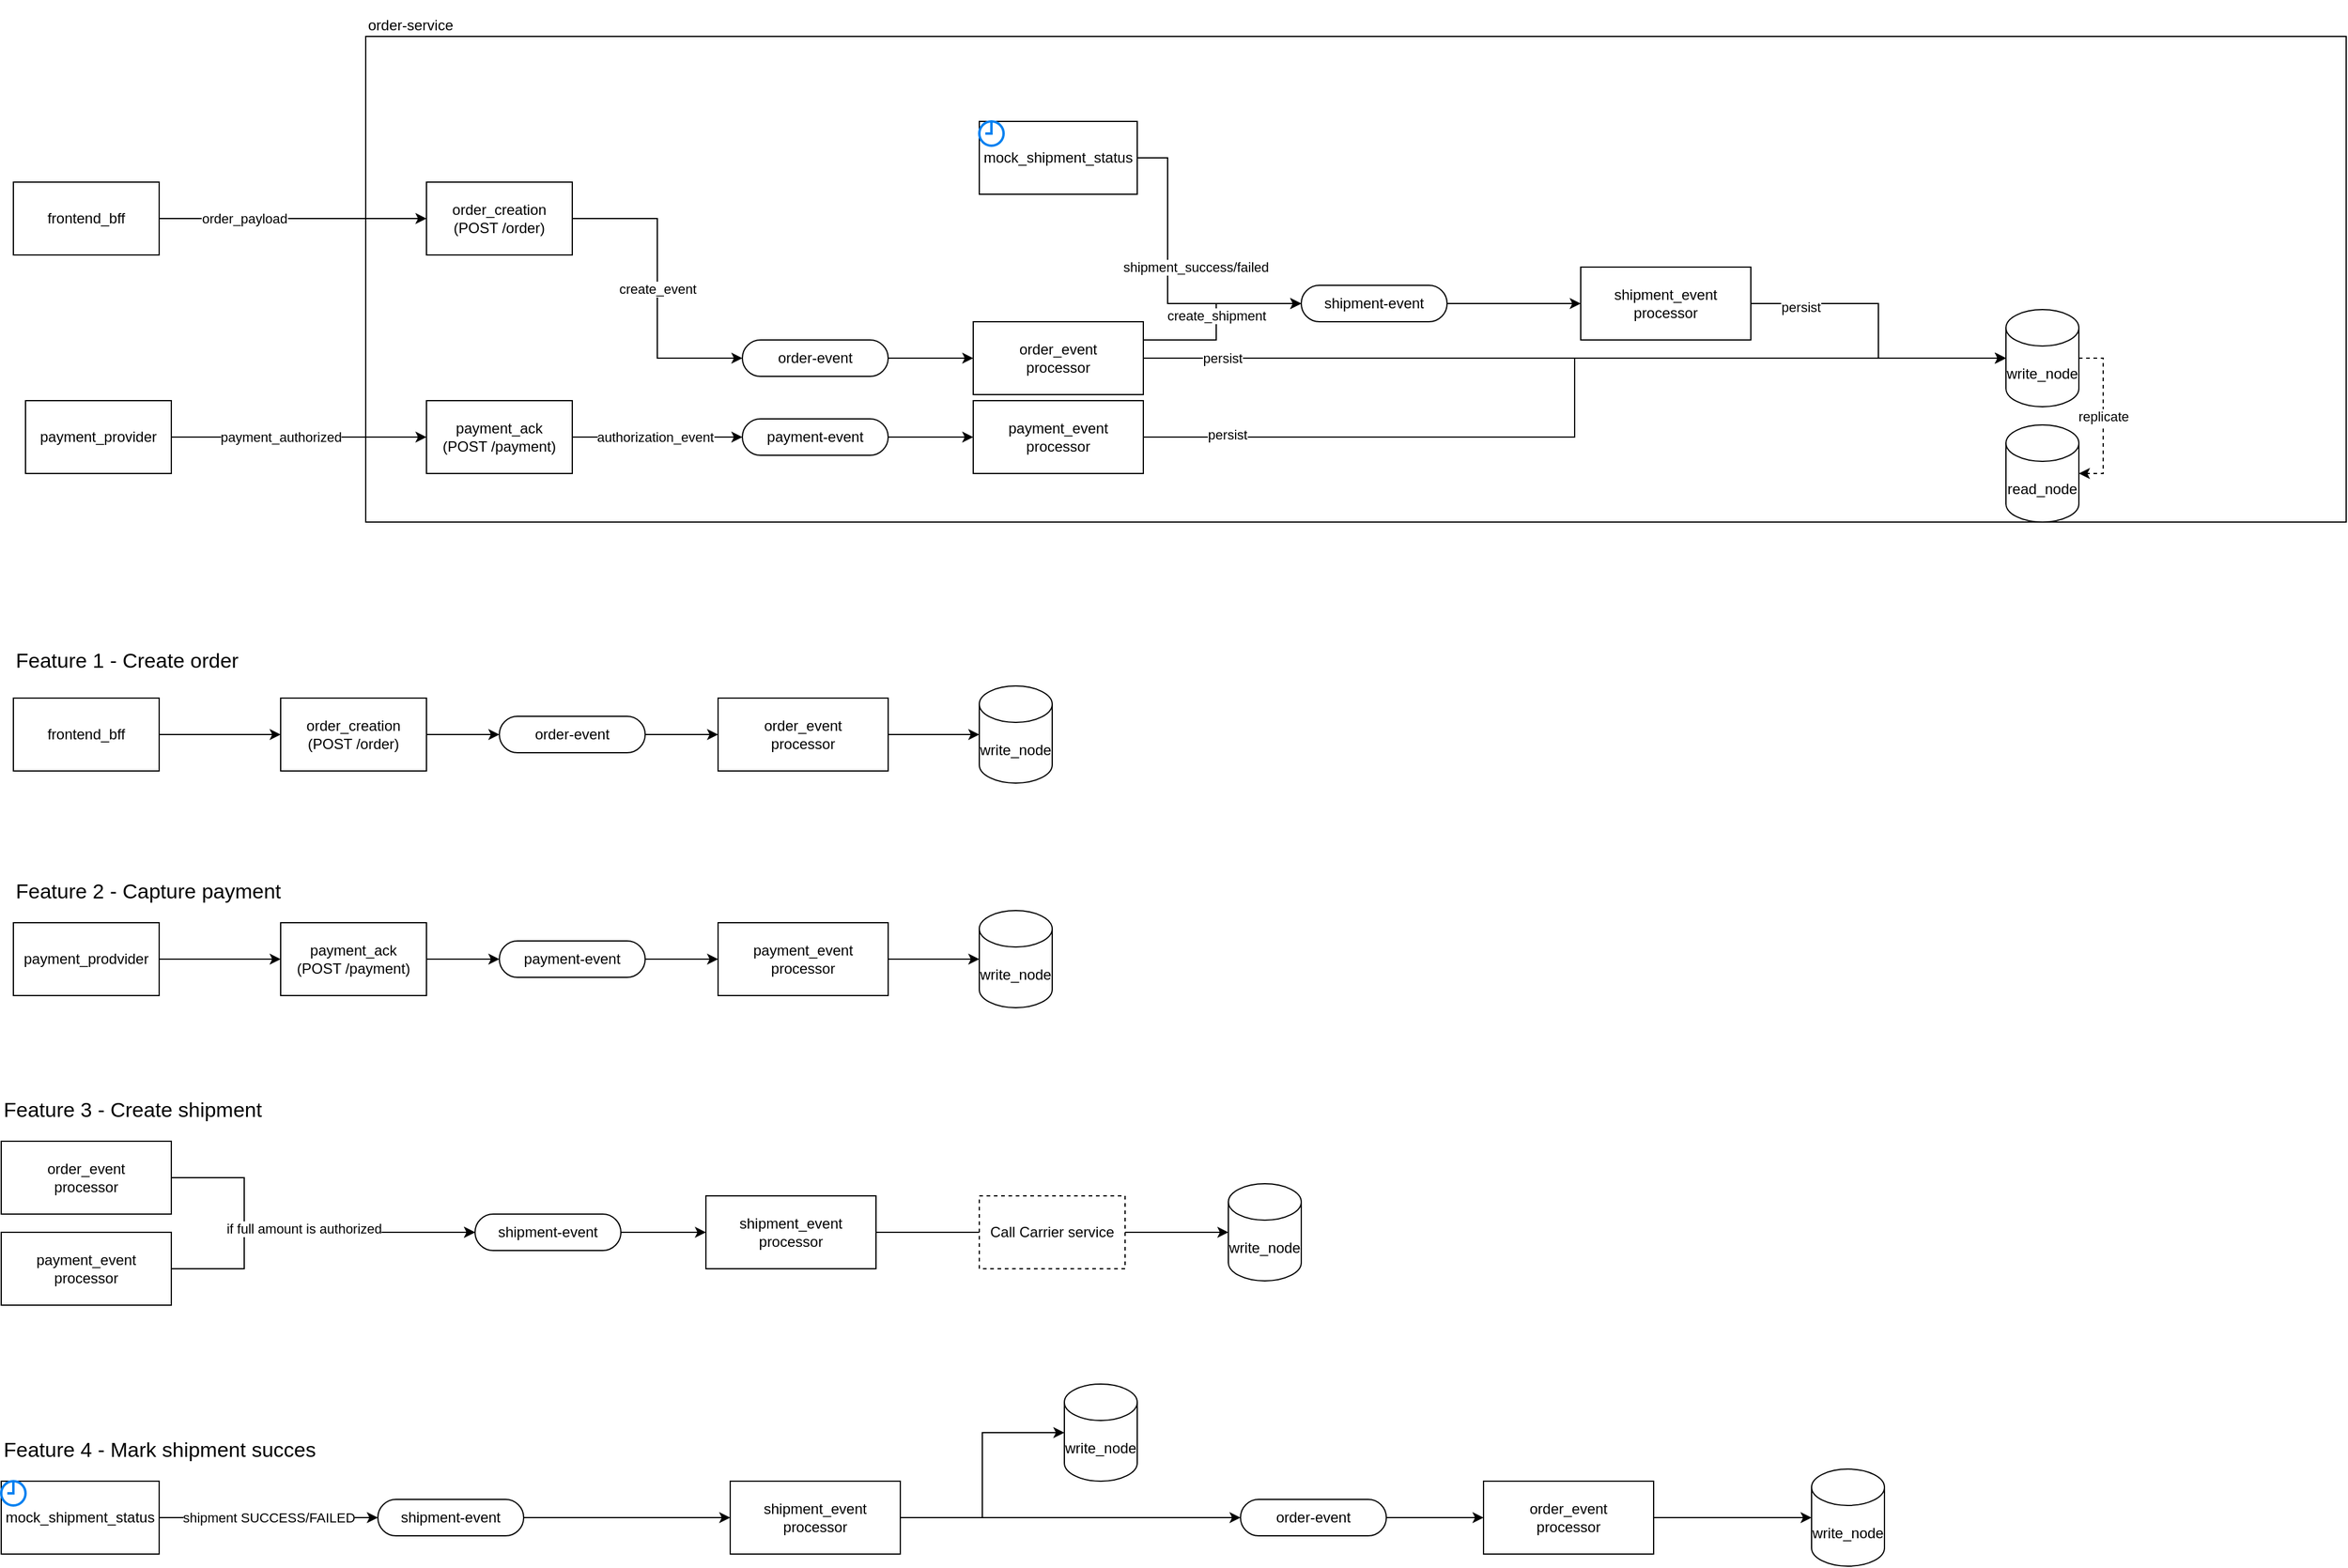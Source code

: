 <mxfile version="14.7.4" type="embed"><diagram id="DnIzjtSNVaGbE5f_AneU" name="Page-1"><mxGraphModel dx="2083" dy="704" grid="1" gridSize="10" guides="1" tooltips="1" connect="1" arrows="1" fold="1" page="1" pageScale="1" pageWidth="827" pageHeight="1169" math="0" shadow="0"><root><mxCell id="0"/><mxCell id="1" parent="0"/><mxCell id="R01BoFq2kM_QBB5NmbSD-1" value="" style="rounded=0;whiteSpace=wrap;html=1;" parent="1" vertex="1"><mxGeometry x="230" y="40" width="1630" height="400" as="geometry"/></mxCell><mxCell id="R01BoFq2kM_QBB5NmbSD-2" value="order-service" style="text;html=1;strokeColor=none;fillColor=none;align=left;verticalAlign=bottom;whiteSpace=wrap;rounded=0;" parent="1" vertex="1"><mxGeometry x="230" y="10" width="110" height="30" as="geometry"/></mxCell><mxCell id="R01BoFq2kM_QBB5NmbSD-5" value="order_payload" style="edgeStyle=orthogonalEdgeStyle;rounded=0;orthogonalLoop=1;jettySize=auto;html=1;exitX=1;exitY=0.5;exitDx=0;exitDy=0;" parent="1" source="R01BoFq2kM_QBB5NmbSD-3" target="R01BoFq2kM_QBB5NmbSD-4" edge="1"><mxGeometry x="-0.364" relative="1" as="geometry"><mxPoint as="offset"/></mxGeometry></mxCell><mxCell id="R01BoFq2kM_QBB5NmbSD-3" value="frontend_bff" style="rounded=0;whiteSpace=wrap;html=1;" parent="1" vertex="1"><mxGeometry x="-60" y="160" width="120" height="60" as="geometry"/></mxCell><mxCell id="R01BoFq2kM_QBB5NmbSD-7" value="create_event" style="edgeStyle=orthogonalEdgeStyle;rounded=0;orthogonalLoop=1;jettySize=auto;html=1;exitX=1;exitY=0.5;exitDx=0;exitDy=0;entryX=0;entryY=0.5;entryDx=0;entryDy=0;" parent="1" source="R01BoFq2kM_QBB5NmbSD-4" target="R01BoFq2kM_QBB5NmbSD-6" edge="1"><mxGeometry relative="1" as="geometry"/></mxCell><mxCell id="R01BoFq2kM_QBB5NmbSD-4" value="order_creation&lt;br&gt;(POST /order)" style="rounded=0;whiteSpace=wrap;html=1;" parent="1" vertex="1"><mxGeometry x="280" y="160" width="120" height="60" as="geometry"/></mxCell><mxCell id="R01BoFq2kM_QBB5NmbSD-17" style="edgeStyle=orthogonalEdgeStyle;rounded=0;orthogonalLoop=1;jettySize=auto;html=1;exitX=1;exitY=0.5;exitDx=0;exitDy=0;entryX=0;entryY=0.5;entryDx=0;entryDy=0;" parent="1" source="R01BoFq2kM_QBB5NmbSD-6" target="R01BoFq2kM_QBB5NmbSD-33" edge="1"><mxGeometry relative="1" as="geometry"><mxPoint x="730" y="305" as="targetPoint"/></mxGeometry></mxCell><mxCell id="R01BoFq2kM_QBB5NmbSD-6" value="order-event" style="rounded=1;whiteSpace=wrap;html=1;arcSize=50;" parent="1" vertex="1"><mxGeometry x="540" y="290" width="120" height="30" as="geometry"/></mxCell><mxCell id="R01BoFq2kM_QBB5NmbSD-11" value="authorization_event" style="edgeStyle=orthogonalEdgeStyle;rounded=0;orthogonalLoop=1;jettySize=auto;html=1;exitX=1;exitY=0.5;exitDx=0;exitDy=0;entryX=0;entryY=0.5;entryDx=0;entryDy=0;" parent="1" source="R01BoFq2kM_QBB5NmbSD-8" target="2" edge="1"><mxGeometry x="-0.03" relative="1" as="geometry"><mxPoint as="offset"/></mxGeometry></mxCell><mxCell id="R01BoFq2kM_QBB5NmbSD-8" value="payment_ack&lt;br&gt;(POST /payment)" style="rounded=0;whiteSpace=wrap;html=1;" parent="1" vertex="1"><mxGeometry x="280" y="340" width="120" height="60" as="geometry"/></mxCell><mxCell id="R01BoFq2kM_QBB5NmbSD-10" style="edgeStyle=orthogonalEdgeStyle;rounded=0;orthogonalLoop=1;jettySize=auto;html=1;exitX=1;exitY=0.5;exitDx=0;exitDy=0;entryX=0;entryY=0.5;entryDx=0;entryDy=0;" parent="1" source="R01BoFq2kM_QBB5NmbSD-9" target="R01BoFq2kM_QBB5NmbSD-8" edge="1"><mxGeometry relative="1" as="geometry"/></mxCell><mxCell id="R01BoFq2kM_QBB5NmbSD-15" value="payment_authorized" style="edgeLabel;html=1;align=center;verticalAlign=middle;resizable=0;points=[];" parent="R01BoFq2kM_QBB5NmbSD-10" vertex="1" connectable="0"><mxGeometry x="-0.286" y="-3" relative="1" as="geometry"><mxPoint x="15" y="-3" as="offset"/></mxGeometry></mxCell><mxCell id="R01BoFq2kM_QBB5NmbSD-9" value="payment_provider" style="rounded=0;whiteSpace=wrap;html=1;" parent="1" vertex="1"><mxGeometry x="-50" y="340" width="120" height="60" as="geometry"/></mxCell><mxCell id="R01BoFq2kM_QBB5NmbSD-14" style="edgeStyle=orthogonalEdgeStyle;rounded=0;orthogonalLoop=1;jettySize=auto;html=1;exitX=1;exitY=0.5;exitDx=0;exitDy=0;entryX=0;entryY=0.5;entryDx=0;entryDy=0;" parent="1" source="R01BoFq2kM_QBB5NmbSD-12" target="R01BoFq2kM_QBB5NmbSD-32" edge="1"><mxGeometry relative="1" as="geometry"><Array as="points"><mxPoint x="890" y="140"/><mxPoint x="890" y="260"/></Array></mxGeometry></mxCell><mxCell id="R01BoFq2kM_QBB5NmbSD-16" value="shipment_success/failed" style="edgeLabel;html=1;align=center;verticalAlign=middle;resizable=0;points=[];" parent="R01BoFq2kM_QBB5NmbSD-14" vertex="1" connectable="0"><mxGeometry x="0.432" y="3" relative="1" as="geometry"><mxPoint x="-15" y="-27" as="offset"/></mxGeometry></mxCell><mxCell id="R01BoFq2kM_QBB5NmbSD-12" value="mock_shipment_status" style="rounded=0;whiteSpace=wrap;html=1;" parent="1" vertex="1"><mxGeometry x="735" y="110" width="130" height="60" as="geometry"/></mxCell><mxCell id="R01BoFq2kM_QBB5NmbSD-13" value="" style="html=1;verticalLabelPosition=bottom;align=center;labelBackgroundColor=#ffffff;verticalAlign=top;strokeWidth=2;strokeColor=#0080F0;shadow=0;dashed=0;shape=mxgraph.ios7.icons.clock;" parent="1" vertex="1"><mxGeometry x="735" y="110" width="20" height="20" as="geometry"/></mxCell><mxCell id="R01BoFq2kM_QBB5NmbSD-20" value="replicate" style="edgeStyle=orthogonalEdgeStyle;rounded=0;orthogonalLoop=1;jettySize=auto;html=1;exitX=1;exitY=0.5;exitDx=0;exitDy=0;exitPerimeter=0;entryX=1;entryY=0.5;entryDx=0;entryDy=0;entryPerimeter=0;dashed=1;" parent="1" source="R01BoFq2kM_QBB5NmbSD-18" target="R01BoFq2kM_QBB5NmbSD-19" edge="1"><mxGeometry relative="1" as="geometry"/></mxCell><mxCell id="R01BoFq2kM_QBB5NmbSD-18" value="write_node" style="shape=cylinder3;whiteSpace=wrap;html=1;boundedLbl=1;backgroundOutline=1;size=15;" parent="1" vertex="1"><mxGeometry x="1580" y="265" width="60" height="80" as="geometry"/></mxCell><mxCell id="R01BoFq2kM_QBB5NmbSD-19" value="read_node" style="shape=cylinder3;whiteSpace=wrap;html=1;boundedLbl=1;backgroundOutline=1;size=15;" parent="1" vertex="1"><mxGeometry x="1580" y="360" width="60" height="80" as="geometry"/></mxCell><mxCell id="R01BoFq2kM_QBB5NmbSD-39" style="edgeStyle=orthogonalEdgeStyle;rounded=0;orthogonalLoop=1;jettySize=auto;html=1;exitX=1;exitY=0.5;exitDx=0;exitDy=0;entryX=0;entryY=0.5;entryDx=0;entryDy=0;entryPerimeter=0;" parent="1" source="R01BoFq2kM_QBB5NmbSD-32" target="9" edge="1"><mxGeometry relative="1" as="geometry"><mxPoint x="970" y="165" as="targetPoint"/></mxGeometry></mxCell><mxCell id="R01BoFq2kM_QBB5NmbSD-32" value="shipment-event" style="rounded=1;whiteSpace=wrap;html=1;arcSize=50;" parent="1" vertex="1"><mxGeometry x="1000" y="245" width="120" height="30" as="geometry"/></mxCell><mxCell id="R01BoFq2kM_QBB5NmbSD-37" value="persist" style="edgeStyle=orthogonalEdgeStyle;rounded=0;orthogonalLoop=1;jettySize=auto;html=1;exitX=1;exitY=0.5;exitDx=0;exitDy=0;entryX=0;entryY=0.5;entryDx=0;entryDy=0;entryPerimeter=0;" parent="1" source="R01BoFq2kM_QBB5NmbSD-33" target="R01BoFq2kM_QBB5NmbSD-18" edge="1"><mxGeometry x="-0.819" relative="1" as="geometry"><mxPoint as="offset"/></mxGeometry></mxCell><mxCell id="R01BoFq2kM_QBB5NmbSD-38" value="create_shipment" style="edgeStyle=orthogonalEdgeStyle;rounded=0;orthogonalLoop=1;jettySize=auto;html=1;exitX=1;exitY=0.25;exitDx=0;exitDy=0;entryX=0;entryY=0.5;entryDx=0;entryDy=0;" parent="1" source="R01BoFq2kM_QBB5NmbSD-33" target="R01BoFq2kM_QBB5NmbSD-32" edge="1"><mxGeometry relative="1" as="geometry"><Array as="points"><mxPoint x="930" y="290"/><mxPoint x="930" y="260"/></Array></mxGeometry></mxCell><mxCell id="R01BoFq2kM_QBB5NmbSD-33" value="order_event&lt;br&gt;processor" style="rounded=0;whiteSpace=wrap;html=1;" parent="1" vertex="1"><mxGeometry x="730" y="275" width="140" height="60" as="geometry"/></mxCell><mxCell id="4" style="edgeStyle=orthogonalEdgeStyle;rounded=0;orthogonalLoop=1;jettySize=auto;html=1;exitX=1;exitY=0.5;exitDx=0;exitDy=0;" parent="1" source="2" target="3" edge="1"><mxGeometry relative="1" as="geometry"/></mxCell><mxCell id="2" value="payment-event" style="rounded=1;whiteSpace=wrap;html=1;arcSize=50;" parent="1" vertex="1"><mxGeometry x="540" y="355" width="120" height="30" as="geometry"/></mxCell><mxCell id="5" style="edgeStyle=orthogonalEdgeStyle;rounded=0;orthogonalLoop=1;jettySize=auto;html=1;exitX=1;exitY=0.5;exitDx=0;exitDy=0;entryX=0;entryY=0.5;entryDx=0;entryDy=0;entryPerimeter=0;" parent="1" source="3" target="R01BoFq2kM_QBB5NmbSD-18" edge="1"><mxGeometry relative="1" as="geometry"/></mxCell><mxCell id="6" value="persist" style="edgeLabel;html=1;align=center;verticalAlign=middle;resizable=0;points=[];" parent="5" vertex="1" connectable="0"><mxGeometry x="-0.823" y="2" relative="1" as="geometry"><mxPoint as="offset"/></mxGeometry></mxCell><mxCell id="3" value="payment_event&lt;br&gt;processor" style="rounded=0;whiteSpace=wrap;html=1;" parent="1" vertex="1"><mxGeometry x="730" y="340" width="140" height="60" as="geometry"/></mxCell><mxCell id="10" style="edgeStyle=orthogonalEdgeStyle;rounded=0;orthogonalLoop=1;jettySize=auto;html=1;exitX=1;exitY=0.5;exitDx=0;exitDy=0;entryX=0;entryY=0.5;entryDx=0;entryDy=0;entryPerimeter=0;" edge="1" parent="1" source="9" target="R01BoFq2kM_QBB5NmbSD-18"><mxGeometry relative="1" as="geometry"/></mxCell><mxCell id="11" value="persist" style="edgeLabel;html=1;align=center;verticalAlign=middle;resizable=0;points=[];" vertex="1" connectable="0" parent="10"><mxGeometry x="-0.678" y="-3" relative="1" as="geometry"><mxPoint as="offset"/></mxGeometry></mxCell><mxCell id="9" value="shipment_event&lt;br&gt;processor" style="rounded=0;whiteSpace=wrap;html=1;" vertex="1" parent="1"><mxGeometry x="1230" y="230" width="140" height="60" as="geometry"/></mxCell><mxCell id="18" style="edgeStyle=orthogonalEdgeStyle;rounded=0;orthogonalLoop=1;jettySize=auto;html=1;exitX=1;exitY=0.5;exitDx=0;exitDy=0;entryX=0;entryY=0.5;entryDx=0;entryDy=0;" edge="1" parent="1" source="13" target="14"><mxGeometry relative="1" as="geometry"/></mxCell><mxCell id="13" value="frontend_bff" style="rounded=0;whiteSpace=wrap;html=1;" vertex="1" parent="1"><mxGeometry x="-60" y="585" width="120" height="60" as="geometry"/></mxCell><mxCell id="19" style="edgeStyle=orthogonalEdgeStyle;rounded=0;orthogonalLoop=1;jettySize=auto;html=1;exitX=1;exitY=0.5;exitDx=0;exitDy=0;" edge="1" parent="1" source="14" target="15"><mxGeometry relative="1" as="geometry"/></mxCell><mxCell id="14" value="order_creation&lt;br&gt;(POST /order)" style="rounded=0;whiteSpace=wrap;html=1;" vertex="1" parent="1"><mxGeometry x="160" y="585" width="120" height="60" as="geometry"/></mxCell><mxCell id="20" style="edgeStyle=orthogonalEdgeStyle;rounded=0;orthogonalLoop=1;jettySize=auto;html=1;exitX=1;exitY=0.5;exitDx=0;exitDy=0;entryX=0;entryY=0.5;entryDx=0;entryDy=0;" edge="1" parent="1" source="15" target="16"><mxGeometry relative="1" as="geometry"/></mxCell><mxCell id="15" value="order-event" style="rounded=1;whiteSpace=wrap;html=1;arcSize=50;" vertex="1" parent="1"><mxGeometry x="340" y="600" width="120" height="30" as="geometry"/></mxCell><mxCell id="21" style="edgeStyle=orthogonalEdgeStyle;rounded=0;orthogonalLoop=1;jettySize=auto;html=1;exitX=1;exitY=0.5;exitDx=0;exitDy=0;entryX=0;entryY=0.5;entryDx=0;entryDy=0;entryPerimeter=0;" edge="1" parent="1" source="16" target="17"><mxGeometry relative="1" as="geometry"/></mxCell><mxCell id="16" value="order_event&lt;br&gt;processor" style="rounded=0;whiteSpace=wrap;html=1;" vertex="1" parent="1"><mxGeometry x="520" y="585" width="140" height="60" as="geometry"/></mxCell><mxCell id="17" value="write_node" style="shape=cylinder3;whiteSpace=wrap;html=1;boundedLbl=1;backgroundOutline=1;size=15;" vertex="1" parent="1"><mxGeometry x="735" y="575" width="60" height="80" as="geometry"/></mxCell><mxCell id="22" style="edgeStyle=orthogonalEdgeStyle;rounded=0;orthogonalLoop=1;jettySize=auto;html=1;exitX=1;exitY=0.5;exitDx=0;exitDy=0;entryX=0;entryY=0.5;entryDx=0;entryDy=0;" edge="1" parent="1" source="23" target="25"><mxGeometry relative="1" as="geometry"/></mxCell><mxCell id="23" value="payment_prodvider" style="rounded=0;whiteSpace=wrap;html=1;" vertex="1" parent="1"><mxGeometry x="-60" y="770" width="120" height="60" as="geometry"/></mxCell><mxCell id="24" style="edgeStyle=orthogonalEdgeStyle;rounded=0;orthogonalLoop=1;jettySize=auto;html=1;exitX=1;exitY=0.5;exitDx=0;exitDy=0;" edge="1" parent="1" source="25" target="27"><mxGeometry relative="1" as="geometry"/></mxCell><mxCell id="25" value="payment_ack&lt;br&gt;(POST /payment)" style="rounded=0;whiteSpace=wrap;html=1;" vertex="1" parent="1"><mxGeometry x="160" y="770" width="120" height="60" as="geometry"/></mxCell><mxCell id="26" style="edgeStyle=orthogonalEdgeStyle;rounded=0;orthogonalLoop=1;jettySize=auto;html=1;exitX=1;exitY=0.5;exitDx=0;exitDy=0;entryX=0;entryY=0.5;entryDx=0;entryDy=0;" edge="1" parent="1" source="27" target="29"><mxGeometry relative="1" as="geometry"/></mxCell><mxCell id="27" value="payment-event" style="rounded=1;whiteSpace=wrap;html=1;arcSize=50;" vertex="1" parent="1"><mxGeometry x="340" y="785" width="120" height="30" as="geometry"/></mxCell><mxCell id="28" style="edgeStyle=orthogonalEdgeStyle;rounded=0;orthogonalLoop=1;jettySize=auto;html=1;exitX=1;exitY=0.5;exitDx=0;exitDy=0;entryX=0;entryY=0.5;entryDx=0;entryDy=0;entryPerimeter=0;" edge="1" parent="1" source="29" target="30"><mxGeometry relative="1" as="geometry"/></mxCell><mxCell id="29" value="payment_event&lt;br&gt;processor" style="rounded=0;whiteSpace=wrap;html=1;" vertex="1" parent="1"><mxGeometry x="520" y="770" width="140" height="60" as="geometry"/></mxCell><mxCell id="30" value="write_node" style="shape=cylinder3;whiteSpace=wrap;html=1;boundedLbl=1;backgroundOutline=1;size=15;" vertex="1" parent="1"><mxGeometry x="735" y="760" width="60" height="80" as="geometry"/></mxCell><mxCell id="35" style="edgeStyle=orthogonalEdgeStyle;rounded=0;orthogonalLoop=1;jettySize=auto;html=1;exitX=1;exitY=0.5;exitDx=0;exitDy=0;entryX=0;entryY=0.5;entryDx=0;entryDy=0;" edge="1" parent="1" source="32" target="34"><mxGeometry relative="1" as="geometry"><Array as="points"><mxPoint x="130" y="980"/><mxPoint x="130" y="1025"/></Array></mxGeometry></mxCell><mxCell id="32" value="order_event&lt;br&gt;processor" style="rounded=0;whiteSpace=wrap;html=1;" vertex="1" parent="1"><mxGeometry x="-70" y="950" width="140" height="60" as="geometry"/></mxCell><mxCell id="36" style="edgeStyle=orthogonalEdgeStyle;rounded=0;orthogonalLoop=1;jettySize=auto;html=1;exitX=1;exitY=0.5;exitDx=0;exitDy=0;" edge="1" parent="1" source="33" target="34"><mxGeometry relative="1" as="geometry"><Array as="points"><mxPoint x="130" y="1055"/><mxPoint x="130" y="1025"/></Array></mxGeometry></mxCell><mxCell id="37" value="if full amount is authorized" style="edgeLabel;html=1;align=center;verticalAlign=middle;resizable=0;points=[];" vertex="1" connectable="0" parent="36"><mxGeometry x="-0.007" y="3" relative="1" as="geometry"><mxPoint as="offset"/></mxGeometry></mxCell><mxCell id="33" value="payment_event&lt;br&gt;processor" style="rounded=0;whiteSpace=wrap;html=1;" vertex="1" parent="1"><mxGeometry x="-70" y="1025" width="140" height="60" as="geometry"/></mxCell><mxCell id="39" style="edgeStyle=orthogonalEdgeStyle;rounded=0;orthogonalLoop=1;jettySize=auto;html=1;exitX=1;exitY=0.5;exitDx=0;exitDy=0;entryX=0;entryY=0.5;entryDx=0;entryDy=0;" edge="1" parent="1" source="34" target="38"><mxGeometry relative="1" as="geometry"/></mxCell><mxCell id="34" value="shipment-event" style="rounded=1;whiteSpace=wrap;html=1;arcSize=50;" vertex="1" parent="1"><mxGeometry x="320" y="1010" width="120" height="30" as="geometry"/></mxCell><mxCell id="41" style="edgeStyle=orthogonalEdgeStyle;rounded=0;orthogonalLoop=1;jettySize=auto;html=1;exitX=1;exitY=0.5;exitDx=0;exitDy=0;entryX=0;entryY=0.5;entryDx=0;entryDy=0;entryPerimeter=0;" edge="1" parent="1" source="38" target="40"><mxGeometry relative="1" as="geometry"/></mxCell><mxCell id="38" value="shipment_event&lt;br&gt;processor" style="rounded=0;whiteSpace=wrap;html=1;" vertex="1" parent="1"><mxGeometry x="510" y="995" width="140" height="60" as="geometry"/></mxCell><mxCell id="40" value="write_node" style="shape=cylinder3;whiteSpace=wrap;html=1;boundedLbl=1;backgroundOutline=1;size=15;" vertex="1" parent="1"><mxGeometry x="940" y="985" width="60" height="80" as="geometry"/></mxCell><mxCell id="42" value="Call Carrier service" style="rounded=0;whiteSpace=wrap;html=1;dashed=1;" vertex="1" parent="1"><mxGeometry x="735" y="995" width="120" height="60" as="geometry"/></mxCell><mxCell id="46" style="edgeStyle=orthogonalEdgeStyle;rounded=0;orthogonalLoop=1;jettySize=auto;html=1;exitX=1;exitY=0.5;exitDx=0;exitDy=0;entryX=0;entryY=0.5;entryDx=0;entryDy=0;" edge="1" parent="1" source="43" target="45"><mxGeometry relative="1" as="geometry"/></mxCell><mxCell id="47" value="shipment SUCCESS/FAILED" style="edgeLabel;html=1;align=center;verticalAlign=middle;resizable=0;points=[];" vertex="1" connectable="0" parent="46"><mxGeometry x="-0.489" y="-1" relative="1" as="geometry"><mxPoint x="44" y="-1" as="offset"/></mxGeometry></mxCell><mxCell id="43" value="mock_shipment_status" style="rounded=0;whiteSpace=wrap;html=1;" vertex="1" parent="1"><mxGeometry x="-70" y="1230" width="130" height="60" as="geometry"/></mxCell><mxCell id="44" value="" style="html=1;verticalLabelPosition=bottom;align=center;labelBackgroundColor=#ffffff;verticalAlign=top;strokeWidth=2;strokeColor=#0080F0;shadow=0;dashed=0;shape=mxgraph.ios7.icons.clock;" vertex="1" parent="1"><mxGeometry x="-70" y="1230" width="20" height="20" as="geometry"/></mxCell><mxCell id="49" style="edgeStyle=orthogonalEdgeStyle;rounded=0;orthogonalLoop=1;jettySize=auto;html=1;exitX=1;exitY=0.5;exitDx=0;exitDy=0;entryX=0;entryY=0.5;entryDx=0;entryDy=0;" edge="1" parent="1" source="45" target="48"><mxGeometry relative="1" as="geometry"/></mxCell><mxCell id="45" value="shipment-event" style="rounded=1;whiteSpace=wrap;html=1;arcSize=50;" vertex="1" parent="1"><mxGeometry x="240" y="1245" width="120" height="30" as="geometry"/></mxCell><mxCell id="51" style="edgeStyle=orthogonalEdgeStyle;rounded=0;orthogonalLoop=1;jettySize=auto;html=1;exitX=1;exitY=0.5;exitDx=0;exitDy=0;entryX=0;entryY=0.5;entryDx=0;entryDy=0;entryPerimeter=0;" edge="1" parent="1" source="48" target="50"><mxGeometry relative="1" as="geometry"/></mxCell><mxCell id="53" style="edgeStyle=orthogonalEdgeStyle;rounded=0;orthogonalLoop=1;jettySize=auto;html=1;exitX=1;exitY=0.5;exitDx=0;exitDy=0;entryX=0;entryY=0.5;entryDx=0;entryDy=0;" edge="1" parent="1" source="48" target="52"><mxGeometry relative="1" as="geometry"/></mxCell><mxCell id="48" value="shipment_event&lt;br&gt;processor" style="rounded=0;whiteSpace=wrap;html=1;" vertex="1" parent="1"><mxGeometry x="530" y="1230" width="140" height="60" as="geometry"/></mxCell><mxCell id="50" value="write_node" style="shape=cylinder3;whiteSpace=wrap;html=1;boundedLbl=1;backgroundOutline=1;size=15;" vertex="1" parent="1"><mxGeometry x="805" y="1150" width="60" height="80" as="geometry"/></mxCell><mxCell id="56" style="edgeStyle=orthogonalEdgeStyle;rounded=0;orthogonalLoop=1;jettySize=auto;html=1;exitX=1;exitY=0.5;exitDx=0;exitDy=0;" edge="1" parent="1" source="52" target="54"><mxGeometry relative="1" as="geometry"/></mxCell><mxCell id="52" value="order-event" style="rounded=1;whiteSpace=wrap;html=1;arcSize=50;" vertex="1" parent="1"><mxGeometry x="950" y="1245" width="120" height="30" as="geometry"/></mxCell><mxCell id="57" style="edgeStyle=orthogonalEdgeStyle;rounded=0;orthogonalLoop=1;jettySize=auto;html=1;exitX=1;exitY=0.5;exitDx=0;exitDy=0;" edge="1" parent="1" source="54" target="55"><mxGeometry relative="1" as="geometry"/></mxCell><mxCell id="54" value="order_event&lt;br&gt;processor" style="rounded=0;whiteSpace=wrap;html=1;" vertex="1" parent="1"><mxGeometry x="1150" y="1230" width="140" height="60" as="geometry"/></mxCell><mxCell id="55" value="write_node" style="shape=cylinder3;whiteSpace=wrap;html=1;boundedLbl=1;backgroundOutline=1;size=15;" vertex="1" parent="1"><mxGeometry x="1420" y="1220" width="60" height="80" as="geometry"/></mxCell><mxCell id="58" value="Feature 1 - Create order" style="text;html=1;strokeColor=none;fillColor=none;align=left;verticalAlign=middle;whiteSpace=wrap;rounded=0;dashed=1;fontSize=17;" vertex="1" parent="1"><mxGeometry x="-60" y="540" width="250" height="30" as="geometry"/></mxCell><mxCell id="59" value="Feature 2 - Capture payment" style="text;html=1;strokeColor=none;fillColor=none;align=left;verticalAlign=middle;whiteSpace=wrap;rounded=0;dashed=1;fontSize=17;" vertex="1" parent="1"><mxGeometry x="-60" y="730" width="250" height="30" as="geometry"/></mxCell><mxCell id="60" value="Feature 3 - Create shipment" style="text;html=1;strokeColor=none;fillColor=none;align=left;verticalAlign=middle;whiteSpace=wrap;rounded=0;dashed=1;fontSize=17;" vertex="1" parent="1"><mxGeometry x="-70" y="910" width="250" height="30" as="geometry"/></mxCell><mxCell id="61" value="Feature 4 - Mark shipment succes" style="text;html=1;strokeColor=none;fillColor=none;align=left;verticalAlign=middle;whiteSpace=wrap;rounded=0;dashed=1;fontSize=17;" vertex="1" parent="1"><mxGeometry x="-70" y="1190" width="280" height="30" as="geometry"/></mxCell></root></mxGraphModel></diagram></mxfile>